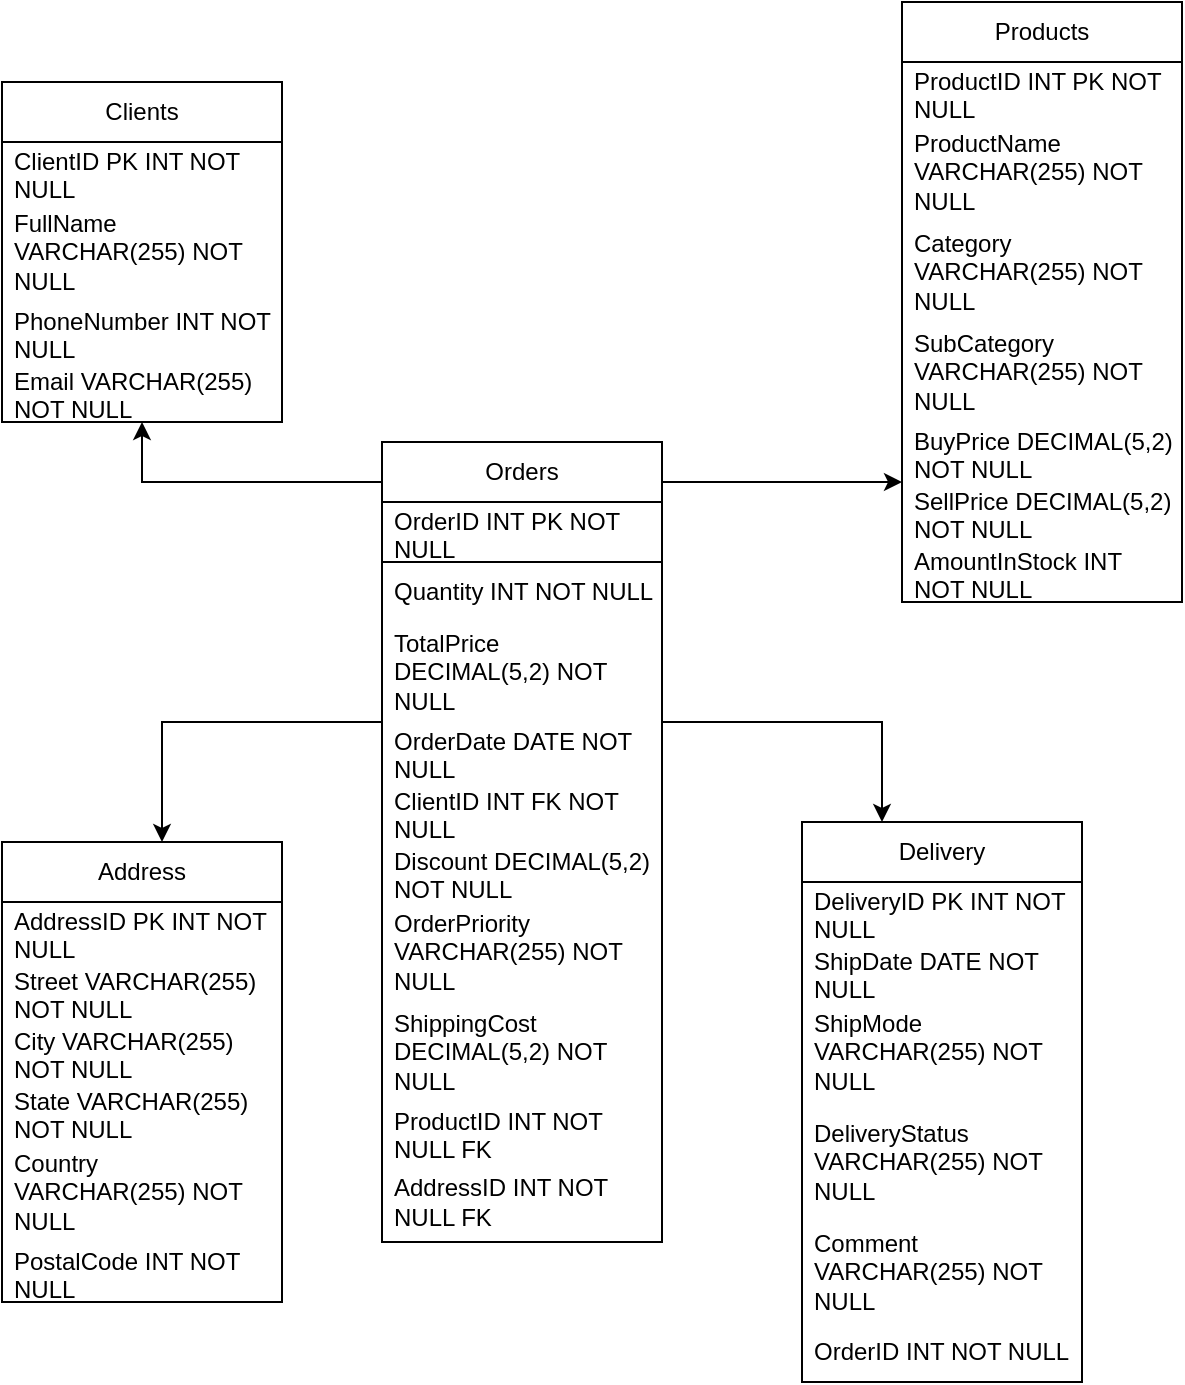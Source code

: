 <mxfile version="20.8.16" type="device"><diagram name="Page-1" id="qnCMU8f1VI9mlonmbqO-"><mxGraphModel dx="1434" dy="844" grid="1" gridSize="10" guides="1" tooltips="1" connect="1" arrows="1" fold="1" page="1" pageScale="1" pageWidth="850" pageHeight="1100" math="0" shadow="0"><root><mxCell id="0"/><mxCell id="1" parent="0"/><mxCell id="mc6AB_cwwQJncuazeEDt-37" value="" style="edgeStyle=orthogonalEdgeStyle;rounded=0;orthogonalLoop=1;jettySize=auto;html=1;fixDash=0;" edge="1" parent="1" source="mc6AB_cwwQJncuazeEDt-29" target="mc6AB_cwwQJncuazeEDt-33"><mxGeometry relative="1" as="geometry"><Array as="points"><mxPoint x="620" y="1020"/></Array></mxGeometry></mxCell><mxCell id="mc6AB_cwwQJncuazeEDt-42" value="" style="edgeStyle=orthogonalEdgeStyle;rounded=0;orthogonalLoop=1;jettySize=auto;html=1;fixDash=0;" edge="1" parent="1" source="mc6AB_cwwQJncuazeEDt-29" target="mc6AB_cwwQJncuazeEDt-38"><mxGeometry relative="1" as="geometry"><Array as="points"><mxPoint x="260" y="1020"/></Array></mxGeometry></mxCell><mxCell id="mc6AB_cwwQJncuazeEDt-47" value="" style="edgeStyle=orthogonalEdgeStyle;rounded=0;orthogonalLoop=1;jettySize=auto;html=1;fixDash=0;" edge="1" parent="1" source="mc6AB_cwwQJncuazeEDt-29" target="mc6AB_cwwQJncuazeEDt-43"><mxGeometry relative="1" as="geometry"><Array as="points"><mxPoint x="300" y="900"/><mxPoint x="300" y="900"/></Array></mxGeometry></mxCell><mxCell id="mc6AB_cwwQJncuazeEDt-64" value="" style="edgeStyle=orthogonalEdgeStyle;rounded=0;orthogonalLoop=1;jettySize=auto;html=1;fixDash=0;" edge="1" parent="1" source="mc6AB_cwwQJncuazeEDt-29" target="mc6AB_cwwQJncuazeEDt-60"><mxGeometry relative="1" as="geometry"><Array as="points"><mxPoint x="560" y="900"/><mxPoint x="560" y="900"/></Array></mxGeometry></mxCell><mxCell id="mc6AB_cwwQJncuazeEDt-29" value="Orders" style="swimlane;fontStyle=0;childLayout=stackLayout;horizontal=1;startSize=30;horizontalStack=0;resizeParent=1;resizeParentMax=0;resizeLast=0;collapsible=1;marginBottom=0;whiteSpace=wrap;html=1;strokeColor=default;noLabel=0;labelPadding=0;perimeterSpacing=0;swimlaneLine=1;fixDash=0;" vertex="1" parent="1"><mxGeometry x="370" y="880" width="140" height="400" as="geometry"><mxRectangle x="370" y="900" width="80" height="30" as="alternateBounds"/></mxGeometry></mxCell><mxCell id="mc6AB_cwwQJncuazeEDt-30" value="OrderID INT PK NOT NULL" style="text;strokeColor=default;fillColor=none;align=left;verticalAlign=middle;spacingLeft=4;spacingRight=4;overflow=hidden;points=[[0,0.5],[1,0.5]];portConstraint=eastwest;rotatable=0;whiteSpace=wrap;html=1;" vertex="1" parent="mc6AB_cwwQJncuazeEDt-29"><mxGeometry y="30" width="140" height="30" as="geometry"/></mxCell><mxCell id="mc6AB_cwwQJncuazeEDt-31" value="Quantity INT NOT NULL" style="text;strokeColor=none;fillColor=none;align=left;verticalAlign=middle;spacingLeft=4;spacingRight=4;overflow=hidden;points=[[0,0.5],[1,0.5]];portConstraint=eastwest;rotatable=0;whiteSpace=wrap;html=1;dashed=1;" vertex="1" parent="mc6AB_cwwQJncuazeEDt-29"><mxGeometry y="60" width="140" height="30" as="geometry"/></mxCell><mxCell id="mc6AB_cwwQJncuazeEDt-32" value="TotalPrice DECIMAL(5,2) NOT NULL" style="text;strokeColor=none;fillColor=none;align=left;verticalAlign=middle;spacingLeft=4;spacingRight=4;overflow=hidden;points=[[0,0.5],[1,0.5]];portConstraint=eastwest;rotatable=0;whiteSpace=wrap;html=1;" vertex="1" parent="mc6AB_cwwQJncuazeEDt-29"><mxGeometry y="90" width="140" height="50" as="geometry"/></mxCell><mxCell id="mc6AB_cwwQJncuazeEDt-65" value="OrderDate DATE NOT NULL" style="text;strokeColor=none;fillColor=none;align=left;verticalAlign=middle;spacingLeft=4;spacingRight=4;overflow=hidden;points=[[0,0.5],[1,0.5]];portConstraint=eastwest;rotatable=0;whiteSpace=wrap;html=1;" vertex="1" parent="mc6AB_cwwQJncuazeEDt-29"><mxGeometry y="140" width="140" height="30" as="geometry"/></mxCell><mxCell id="mc6AB_cwwQJncuazeEDt-66" value="ClientID INT FK NOT NULL" style="text;strokeColor=none;fillColor=none;align=left;verticalAlign=middle;spacingLeft=4;spacingRight=4;overflow=hidden;points=[[0,0.5],[1,0.5]];portConstraint=eastwest;rotatable=0;whiteSpace=wrap;html=1;" vertex="1" parent="mc6AB_cwwQJncuazeEDt-29"><mxGeometry y="170" width="140" height="30" as="geometry"/></mxCell><mxCell id="mc6AB_cwwQJncuazeEDt-67" value="Discount DECIMAL(5,2) NOT NULL" style="text;strokeColor=none;fillColor=none;align=left;verticalAlign=middle;spacingLeft=4;spacingRight=4;overflow=hidden;points=[[0,0.5],[1,0.5]];portConstraint=eastwest;rotatable=0;whiteSpace=wrap;html=1;" vertex="1" parent="mc6AB_cwwQJncuazeEDt-29"><mxGeometry y="200" width="140" height="30" as="geometry"/></mxCell><mxCell id="mc6AB_cwwQJncuazeEDt-68" value="OrderPriority VARCHAR(255) NOT NULL" style="text;strokeColor=none;fillColor=none;align=left;verticalAlign=middle;spacingLeft=4;spacingRight=4;overflow=hidden;points=[[0,0.5],[1,0.5]];portConstraint=eastwest;rotatable=0;whiteSpace=wrap;html=1;" vertex="1" parent="mc6AB_cwwQJncuazeEDt-29"><mxGeometry y="230" width="140" height="50" as="geometry"/></mxCell><mxCell id="mc6AB_cwwQJncuazeEDt-69" value="ShippingCost DECIMAL(5,2) NOT NULL" style="text;strokeColor=none;fillColor=none;align=left;verticalAlign=middle;spacingLeft=4;spacingRight=4;overflow=hidden;points=[[0,0.5],[1,0.5]];portConstraint=eastwest;rotatable=0;whiteSpace=wrap;html=1;" vertex="1" parent="mc6AB_cwwQJncuazeEDt-29"><mxGeometry y="280" width="140" height="50" as="geometry"/></mxCell><mxCell id="mc6AB_cwwQJncuazeEDt-70" value="ProductID INT NOT NULL FK" style="text;strokeColor=none;fillColor=none;align=left;verticalAlign=middle;spacingLeft=4;spacingRight=4;overflow=hidden;points=[[0,0.5],[1,0.5]];portConstraint=eastwest;rotatable=0;whiteSpace=wrap;html=1;" vertex="1" parent="mc6AB_cwwQJncuazeEDt-29"><mxGeometry y="330" width="140" height="30" as="geometry"/></mxCell><mxCell id="mc6AB_cwwQJncuazeEDt-71" value="AddressID INT NOT NULL FK" style="text;strokeColor=none;fillColor=none;align=left;verticalAlign=middle;spacingLeft=4;spacingRight=4;overflow=hidden;points=[[0,0.5],[1,0.5]];portConstraint=eastwest;rotatable=0;whiteSpace=wrap;html=1;" vertex="1" parent="mc6AB_cwwQJncuazeEDt-29"><mxGeometry y="360" width="140" height="40" as="geometry"/></mxCell><mxCell id="mc6AB_cwwQJncuazeEDt-33" value="Delivery" style="swimlane;fontStyle=0;childLayout=stackLayout;horizontal=1;startSize=30;horizontalStack=0;resizeParent=1;resizeParentMax=0;resizeLast=0;collapsible=1;marginBottom=0;whiteSpace=wrap;html=1;" vertex="1" parent="1"><mxGeometry x="580" y="1070" width="140" height="280" as="geometry"/></mxCell><mxCell id="mc6AB_cwwQJncuazeEDt-34" value="DeliveryID PK INT NOT&amp;nbsp; NULL" style="text;strokeColor=none;fillColor=none;align=left;verticalAlign=middle;spacingLeft=4;spacingRight=4;overflow=hidden;points=[[0,0.5],[1,0.5]];portConstraint=eastwest;rotatable=0;whiteSpace=wrap;html=1;" vertex="1" parent="mc6AB_cwwQJncuazeEDt-33"><mxGeometry y="30" width="140" height="30" as="geometry"/></mxCell><mxCell id="mc6AB_cwwQJncuazeEDt-35" value="ShipDate DATE NOT NULL" style="text;strokeColor=none;fillColor=none;align=left;verticalAlign=middle;spacingLeft=4;spacingRight=4;overflow=hidden;points=[[0,0.5],[1,0.5]];portConstraint=eastwest;rotatable=0;whiteSpace=wrap;html=1;" vertex="1" parent="mc6AB_cwwQJncuazeEDt-33"><mxGeometry y="60" width="140" height="30" as="geometry"/></mxCell><mxCell id="mc6AB_cwwQJncuazeEDt-36" value="ShipMode VARCHAR(255) NOT NULL" style="text;strokeColor=none;fillColor=none;align=left;verticalAlign=middle;spacingLeft=4;spacingRight=4;overflow=hidden;points=[[0,0.5],[1,0.5]];portConstraint=eastwest;rotatable=0;whiteSpace=wrap;html=1;" vertex="1" parent="mc6AB_cwwQJncuazeEDt-33"><mxGeometry y="90" width="140" height="50" as="geometry"/></mxCell><mxCell id="mc6AB_cwwQJncuazeEDt-79" value="DeliveryStatus VARCHAR(255) NOT NULL" style="text;strokeColor=none;fillColor=none;align=left;verticalAlign=middle;spacingLeft=4;spacingRight=4;overflow=hidden;points=[[0,0.5],[1,0.5]];portConstraint=eastwest;rotatable=0;whiteSpace=wrap;html=1;" vertex="1" parent="mc6AB_cwwQJncuazeEDt-33"><mxGeometry y="140" width="140" height="60" as="geometry"/></mxCell><mxCell id="mc6AB_cwwQJncuazeEDt-81" value="Comment VARCHAR(255) NOT NULL" style="text;strokeColor=none;fillColor=none;align=left;verticalAlign=middle;spacingLeft=4;spacingRight=4;overflow=hidden;points=[[0,0.5],[1,0.5]];portConstraint=eastwest;rotatable=0;whiteSpace=wrap;html=1;" vertex="1" parent="mc6AB_cwwQJncuazeEDt-33"><mxGeometry y="200" width="140" height="50" as="geometry"/></mxCell><mxCell id="mc6AB_cwwQJncuazeEDt-82" value="OrderID INT NOT NULL" style="text;strokeColor=none;fillColor=none;align=left;verticalAlign=middle;spacingLeft=4;spacingRight=4;overflow=hidden;points=[[0,0.5],[1,0.5]];portConstraint=eastwest;rotatable=0;whiteSpace=wrap;html=1;" vertex="1" parent="mc6AB_cwwQJncuazeEDt-33"><mxGeometry y="250" width="140" height="30" as="geometry"/></mxCell><mxCell id="mc6AB_cwwQJncuazeEDt-38" value="Address" style="swimlane;fontStyle=0;childLayout=stackLayout;horizontal=1;startSize=30;horizontalStack=0;resizeParent=1;resizeParentMax=0;resizeLast=0;collapsible=1;marginBottom=0;whiteSpace=wrap;html=1;" vertex="1" parent="1"><mxGeometry x="180" y="1080" width="140" height="230" as="geometry"/></mxCell><mxCell id="mc6AB_cwwQJncuazeEDt-39" value="AddressID PK INT NOT NULL" style="text;strokeColor=none;fillColor=none;align=left;verticalAlign=middle;spacingLeft=4;spacingRight=4;overflow=hidden;points=[[0,0.5],[1,0.5]];portConstraint=eastwest;rotatable=0;whiteSpace=wrap;html=1;" vertex="1" parent="mc6AB_cwwQJncuazeEDt-38"><mxGeometry y="30" width="140" height="30" as="geometry"/></mxCell><mxCell id="mc6AB_cwwQJncuazeEDt-40" value="Street VARCHAR(255) NOT NULL" style="text;strokeColor=none;fillColor=none;align=left;verticalAlign=middle;spacingLeft=4;spacingRight=4;overflow=hidden;points=[[0,0.5],[1,0.5]];portConstraint=eastwest;rotatable=0;whiteSpace=wrap;html=1;" vertex="1" parent="mc6AB_cwwQJncuazeEDt-38"><mxGeometry y="60" width="140" height="30" as="geometry"/></mxCell><mxCell id="mc6AB_cwwQJncuazeEDt-41" value="City VARCHAR(255) NOT NULL" style="text;strokeColor=none;fillColor=none;align=left;verticalAlign=middle;spacingLeft=4;spacingRight=4;overflow=hidden;points=[[0,0.5],[1,0.5]];portConstraint=eastwest;rotatable=0;whiteSpace=wrap;html=1;" vertex="1" parent="mc6AB_cwwQJncuazeEDt-38"><mxGeometry y="90" width="140" height="30" as="geometry"/></mxCell><mxCell id="mc6AB_cwwQJncuazeEDt-83" value="State VARCHAR(255) NOT NULL" style="text;strokeColor=none;fillColor=none;align=left;verticalAlign=middle;spacingLeft=4;spacingRight=4;overflow=hidden;points=[[0,0.5],[1,0.5]];portConstraint=eastwest;rotatable=0;whiteSpace=wrap;html=1;" vertex="1" parent="mc6AB_cwwQJncuazeEDt-38"><mxGeometry y="120" width="140" height="30" as="geometry"/></mxCell><mxCell id="mc6AB_cwwQJncuazeEDt-84" value="Country VARCHAR(255) NOT NULL" style="text;strokeColor=none;fillColor=none;align=left;verticalAlign=middle;spacingLeft=4;spacingRight=4;overflow=hidden;points=[[0,0.5],[1,0.5]];portConstraint=eastwest;rotatable=0;whiteSpace=wrap;html=1;" vertex="1" parent="mc6AB_cwwQJncuazeEDt-38"><mxGeometry y="150" width="140" height="50" as="geometry"/></mxCell><mxCell id="mc6AB_cwwQJncuazeEDt-85" value="PostalCode INT NOT NULL" style="text;strokeColor=none;fillColor=none;align=left;verticalAlign=middle;spacingLeft=4;spacingRight=4;overflow=hidden;points=[[0,0.5],[1,0.5]];portConstraint=eastwest;rotatable=0;whiteSpace=wrap;html=1;" vertex="1" parent="mc6AB_cwwQJncuazeEDt-38"><mxGeometry y="200" width="140" height="30" as="geometry"/></mxCell><mxCell id="mc6AB_cwwQJncuazeEDt-43" value="Clients" style="swimlane;fontStyle=0;childLayout=stackLayout;horizontal=1;startSize=30;horizontalStack=0;resizeParent=1;resizeParentMax=0;resizeLast=0;collapsible=1;marginBottom=0;whiteSpace=wrap;html=1;" vertex="1" parent="1"><mxGeometry x="180" y="700" width="140" height="170" as="geometry"/></mxCell><mxCell id="mc6AB_cwwQJncuazeEDt-44" value="ClientID PK INT NOT NULL" style="text;strokeColor=none;fillColor=none;align=left;verticalAlign=middle;spacingLeft=4;spacingRight=4;overflow=hidden;points=[[0,0.5],[1,0.5]];portConstraint=eastwest;rotatable=0;whiteSpace=wrap;html=1;" vertex="1" parent="mc6AB_cwwQJncuazeEDt-43"><mxGeometry y="30" width="140" height="30" as="geometry"/></mxCell><mxCell id="mc6AB_cwwQJncuazeEDt-45" value="FullName VARCHAR(255) NOT NULL" style="text;strokeColor=none;fillColor=none;align=left;verticalAlign=middle;spacingLeft=4;spacingRight=4;overflow=hidden;points=[[0,0.5],[1,0.5]];portConstraint=eastwest;rotatable=0;whiteSpace=wrap;html=1;" vertex="1" parent="mc6AB_cwwQJncuazeEDt-43"><mxGeometry y="60" width="140" height="50" as="geometry"/></mxCell><mxCell id="mc6AB_cwwQJncuazeEDt-46" value="PhoneNumber INT NOT NULL" style="text;strokeColor=none;fillColor=none;align=left;verticalAlign=middle;spacingLeft=4;spacingRight=4;overflow=hidden;points=[[0,0.5],[1,0.5]];portConstraint=eastwest;rotatable=0;whiteSpace=wrap;html=1;" vertex="1" parent="mc6AB_cwwQJncuazeEDt-43"><mxGeometry y="110" width="140" height="30" as="geometry"/></mxCell><mxCell id="mc6AB_cwwQJncuazeEDt-72" value="Email VARCHAR(255) NOT NULL" style="text;strokeColor=none;fillColor=none;align=left;verticalAlign=middle;spacingLeft=4;spacingRight=4;overflow=hidden;points=[[0,0.5],[1,0.5]];portConstraint=eastwest;rotatable=0;whiteSpace=wrap;html=1;" vertex="1" parent="mc6AB_cwwQJncuazeEDt-43"><mxGeometry y="140" width="140" height="30" as="geometry"/></mxCell><mxCell id="mc6AB_cwwQJncuazeEDt-60" value="Products" style="swimlane;fontStyle=0;childLayout=stackLayout;horizontal=1;startSize=30;horizontalStack=0;resizeParent=1;resizeParentMax=0;resizeLast=0;collapsible=1;marginBottom=0;whiteSpace=wrap;html=1;" vertex="1" parent="1"><mxGeometry x="630" y="660" width="140" height="300" as="geometry"/></mxCell><mxCell id="mc6AB_cwwQJncuazeEDt-61" value="ProductID INT PK NOT NULL" style="text;strokeColor=none;fillColor=none;align=left;verticalAlign=middle;spacingLeft=4;spacingRight=4;overflow=hidden;points=[[0,0.5],[1,0.5]];portConstraint=eastwest;rotatable=0;whiteSpace=wrap;html=1;" vertex="1" parent="mc6AB_cwwQJncuazeEDt-60"><mxGeometry y="30" width="140" height="30" as="geometry"/></mxCell><mxCell id="mc6AB_cwwQJncuazeEDt-62" value="ProductName VARCHAR(255) NOT NULL" style="text;strokeColor=none;fillColor=none;align=left;verticalAlign=middle;spacingLeft=4;spacingRight=4;overflow=hidden;points=[[0,0.5],[1,0.5]];portConstraint=eastwest;rotatable=0;whiteSpace=wrap;html=1;" vertex="1" parent="mc6AB_cwwQJncuazeEDt-60"><mxGeometry y="60" width="140" height="50" as="geometry"/></mxCell><mxCell id="mc6AB_cwwQJncuazeEDt-63" value="Category VARCHAR(255) NOT NULL" style="text;strokeColor=none;fillColor=none;align=left;verticalAlign=middle;spacingLeft=4;spacingRight=4;overflow=hidden;points=[[0,0.5],[1,0.5]];portConstraint=eastwest;rotatable=0;whiteSpace=wrap;html=1;" vertex="1" parent="mc6AB_cwwQJncuazeEDt-60"><mxGeometry y="110" width="140" height="50" as="geometry"/></mxCell><mxCell id="mc6AB_cwwQJncuazeEDt-73" value="SubCategory VARCHAR(255) NOT NULL" style="text;strokeColor=none;fillColor=none;align=left;verticalAlign=middle;spacingLeft=4;spacingRight=4;overflow=hidden;points=[[0,0.5],[1,0.5]];portConstraint=eastwest;rotatable=0;whiteSpace=wrap;html=1;" vertex="1" parent="mc6AB_cwwQJncuazeEDt-60"><mxGeometry y="160" width="140" height="50" as="geometry"/></mxCell><mxCell id="mc6AB_cwwQJncuazeEDt-74" value="BuyPrice DECIMAL(5,2) NOT NULL" style="text;strokeColor=none;fillColor=none;align=left;verticalAlign=middle;spacingLeft=4;spacingRight=4;overflow=hidden;points=[[0,0.5],[1,0.5]];portConstraint=eastwest;rotatable=0;whiteSpace=wrap;html=1;" vertex="1" parent="mc6AB_cwwQJncuazeEDt-60"><mxGeometry y="210" width="140" height="30" as="geometry"/></mxCell><mxCell id="mc6AB_cwwQJncuazeEDt-75" value="SellPrice DECIMAL(5,2) NOT NULL" style="text;strokeColor=none;fillColor=none;align=left;verticalAlign=middle;spacingLeft=4;spacingRight=4;overflow=hidden;points=[[0,0.5],[1,0.5]];portConstraint=eastwest;rotatable=0;whiteSpace=wrap;html=1;" vertex="1" parent="mc6AB_cwwQJncuazeEDt-60"><mxGeometry y="240" width="140" height="30" as="geometry"/></mxCell><mxCell id="mc6AB_cwwQJncuazeEDt-76" value="AmountInStock INT NOT NULL" style="text;strokeColor=none;fillColor=none;align=left;verticalAlign=middle;spacingLeft=4;spacingRight=4;overflow=hidden;points=[[0,0.5],[1,0.5]];portConstraint=eastwest;rotatable=0;whiteSpace=wrap;html=1;" vertex="1" parent="mc6AB_cwwQJncuazeEDt-60"><mxGeometry y="270" width="140" height="30" as="geometry"/></mxCell></root></mxGraphModel></diagram></mxfile>